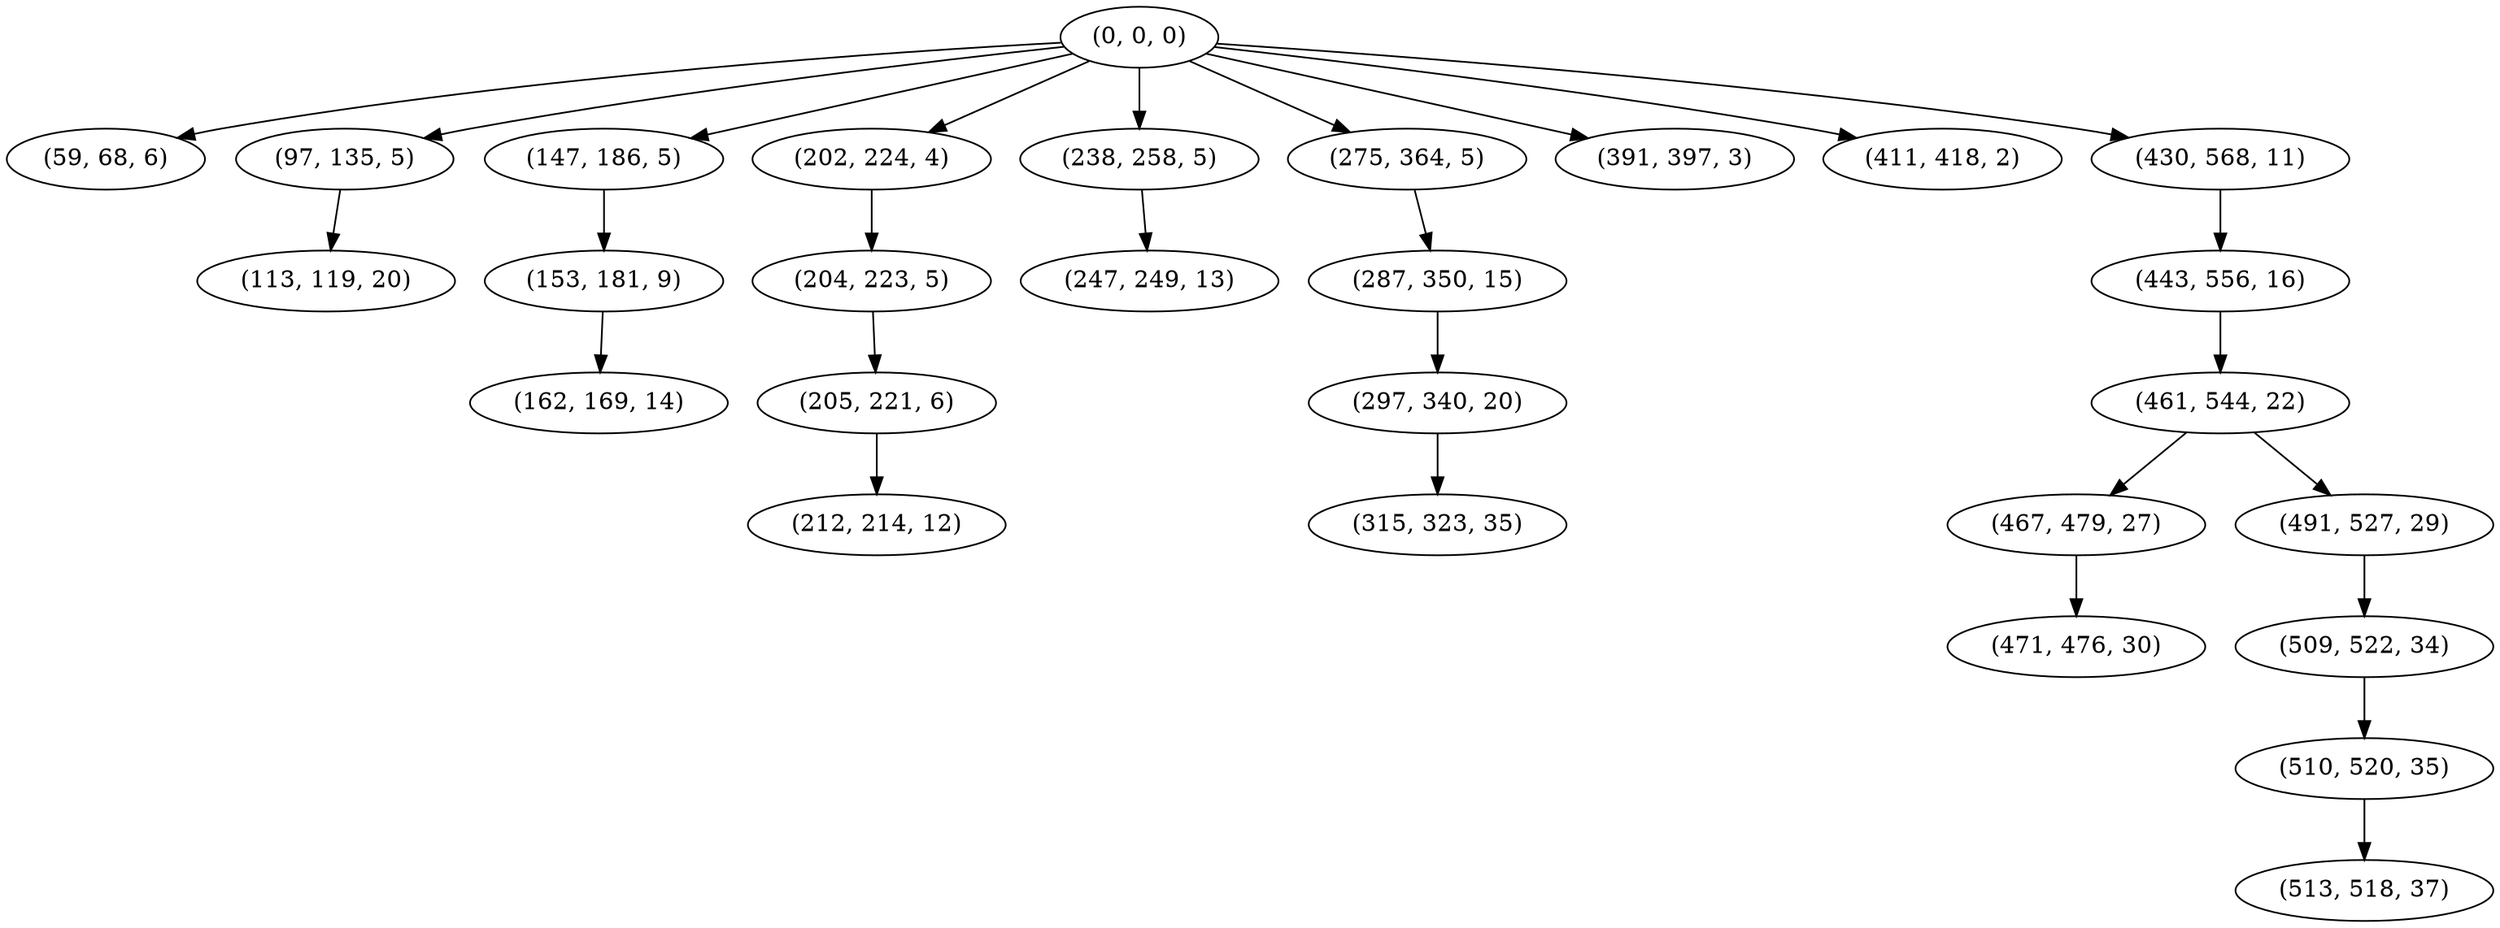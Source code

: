 digraph tree {
    "(0, 0, 0)";
    "(59, 68, 6)";
    "(97, 135, 5)";
    "(113, 119, 20)";
    "(147, 186, 5)";
    "(153, 181, 9)";
    "(162, 169, 14)";
    "(202, 224, 4)";
    "(204, 223, 5)";
    "(205, 221, 6)";
    "(212, 214, 12)";
    "(238, 258, 5)";
    "(247, 249, 13)";
    "(275, 364, 5)";
    "(287, 350, 15)";
    "(297, 340, 20)";
    "(315, 323, 35)";
    "(391, 397, 3)";
    "(411, 418, 2)";
    "(430, 568, 11)";
    "(443, 556, 16)";
    "(461, 544, 22)";
    "(467, 479, 27)";
    "(471, 476, 30)";
    "(491, 527, 29)";
    "(509, 522, 34)";
    "(510, 520, 35)";
    "(513, 518, 37)";
    "(0, 0, 0)" -> "(59, 68, 6)";
    "(0, 0, 0)" -> "(97, 135, 5)";
    "(0, 0, 0)" -> "(147, 186, 5)";
    "(0, 0, 0)" -> "(202, 224, 4)";
    "(0, 0, 0)" -> "(238, 258, 5)";
    "(0, 0, 0)" -> "(275, 364, 5)";
    "(0, 0, 0)" -> "(391, 397, 3)";
    "(0, 0, 0)" -> "(411, 418, 2)";
    "(0, 0, 0)" -> "(430, 568, 11)";
    "(97, 135, 5)" -> "(113, 119, 20)";
    "(147, 186, 5)" -> "(153, 181, 9)";
    "(153, 181, 9)" -> "(162, 169, 14)";
    "(202, 224, 4)" -> "(204, 223, 5)";
    "(204, 223, 5)" -> "(205, 221, 6)";
    "(205, 221, 6)" -> "(212, 214, 12)";
    "(238, 258, 5)" -> "(247, 249, 13)";
    "(275, 364, 5)" -> "(287, 350, 15)";
    "(287, 350, 15)" -> "(297, 340, 20)";
    "(297, 340, 20)" -> "(315, 323, 35)";
    "(430, 568, 11)" -> "(443, 556, 16)";
    "(443, 556, 16)" -> "(461, 544, 22)";
    "(461, 544, 22)" -> "(467, 479, 27)";
    "(461, 544, 22)" -> "(491, 527, 29)";
    "(467, 479, 27)" -> "(471, 476, 30)";
    "(491, 527, 29)" -> "(509, 522, 34)";
    "(509, 522, 34)" -> "(510, 520, 35)";
    "(510, 520, 35)" -> "(513, 518, 37)";
}
